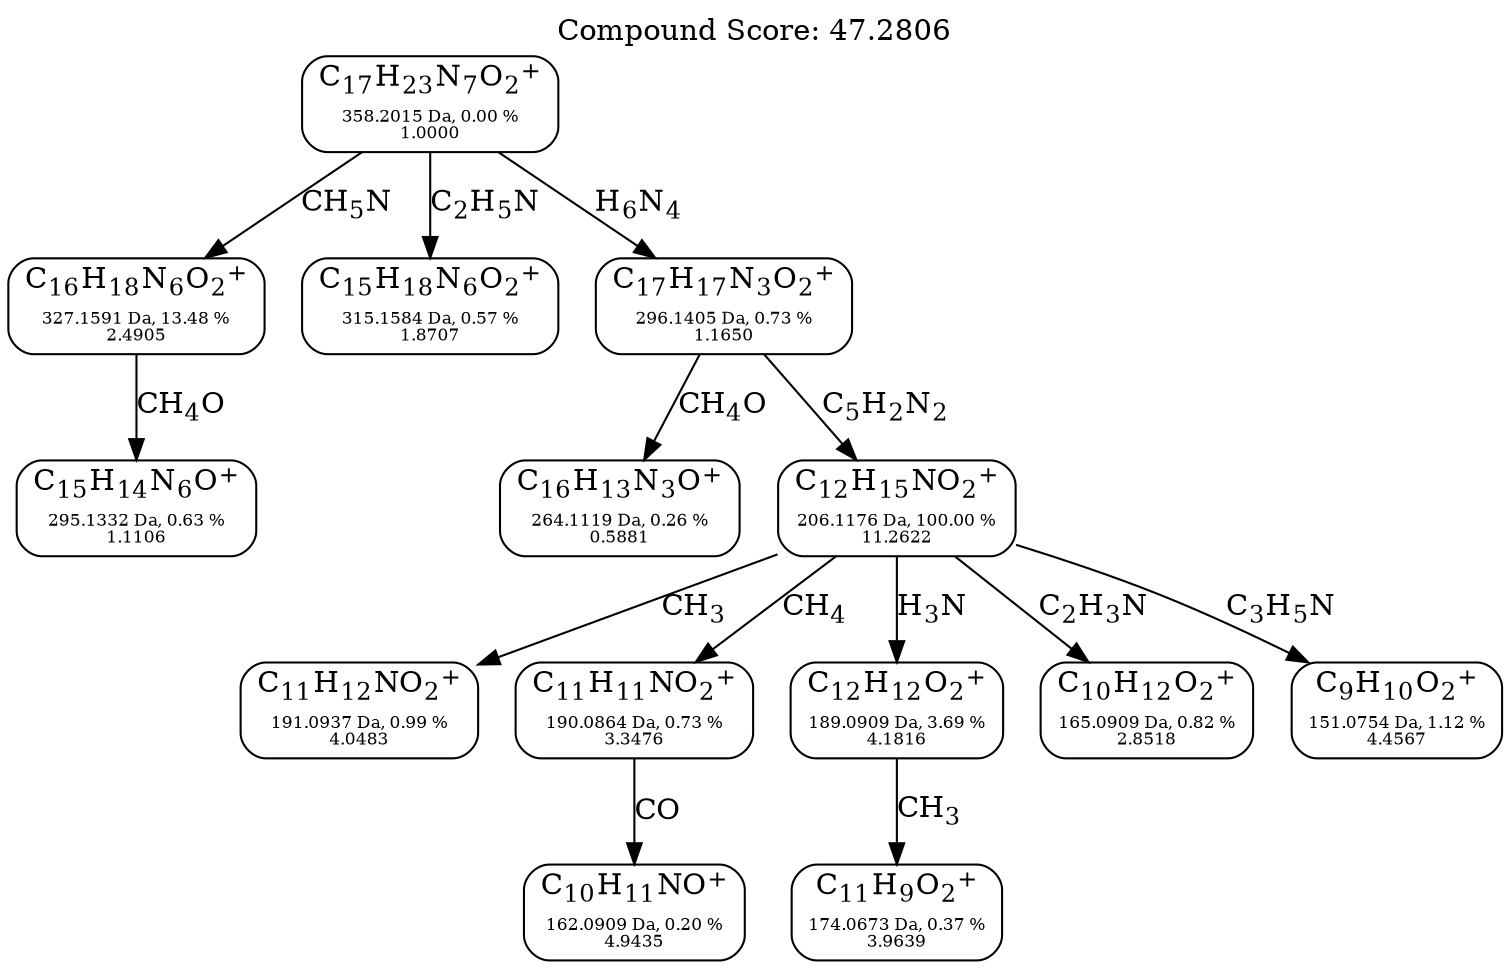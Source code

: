 strict digraph {
	node [shape=rect,style=rounded];
	labelloc="t";
	label="Compound Score: 47.2806";
	C17H24N7O2 [label=<C<SUB>17</SUB>H<SUB>23</SUB>N<SUB>7</SUB>O<SUB>2</SUB><SUP>+</SUP><FONT POINT-SIZE="8"><BR /> <BR />358.2015 Da, 0.00 %<BR />1.0000</FONT>>];
	C16H19N6O2 [label=<C<SUB>16</SUB>H<SUB>18</SUB>N<SUB>6</SUB>O<SUB>2</SUB><SUP>+</SUP><FONT POINT-SIZE="8"><BR /> <BR />327.1591 Da, 13.48 %<BR />2.4905</FONT>>];
	C15H19N6O2 [label=<C<SUB>15</SUB>H<SUB>18</SUB>N<SUB>6</SUB>O<SUB>2</SUB><SUP>+</SUP><FONT POINT-SIZE="8"><BR /> <BR />315.1584 Da, 0.57 %<BR />1.8707</FONT>>];
	C17H18N3O2 [label=<C<SUB>17</SUB>H<SUB>17</SUB>N<SUB>3</SUB>O<SUB>2</SUB><SUP>+</SUP><FONT POINT-SIZE="8"><BR /> <BR />296.1405 Da, 0.73 %<BR />1.1650</FONT>>];
	C15H15N6O [label=<C<SUB>15</SUB>H<SUB>14</SUB>N<SUB>6</SUB>O<SUP>+</SUP><FONT POINT-SIZE="8"><BR /> <BR />295.1332 Da, 0.63 %<BR />1.1106</FONT>>];
	C16H14N3O [label=<C<SUB>16</SUB>H<SUB>13</SUB>N<SUB>3</SUB>O<SUP>+</SUP><FONT POINT-SIZE="8"><BR /> <BR />264.1119 Da, 0.26 %<BR />0.5881</FONT>>];
	C12H16NO2 [label=<C<SUB>12</SUB>H<SUB>15</SUB>NO<SUB>2</SUB><SUP>+</SUP><FONT POINT-SIZE="8"><BR /> <BR />206.1176 Da, 100.00 %<BR />11.2622</FONT>>];
	C11H13NO2 [label=<C<SUB>11</SUB>H<SUB>12</SUB>NO<SUB>2</SUB><SUP>+</SUP><FONT POINT-SIZE="8"><BR /> <BR />191.0937 Da, 0.99 %<BR />4.0483</FONT>>];
	C11H12NO2 [label=<C<SUB>11</SUB>H<SUB>11</SUB>NO<SUB>2</SUB><SUP>+</SUP><FONT POINT-SIZE="8"><BR /> <BR />190.0864 Da, 0.73 %<BR />3.3476</FONT>>];
	C12H13O2 [label=<C<SUB>12</SUB>H<SUB>12</SUB>O<SUB>2</SUB><SUP>+</SUP><FONT POINT-SIZE="8"><BR /> <BR />189.0909 Da, 3.69 %<BR />4.1816</FONT>>];
	C11H10O2 [label=<C<SUB>11</SUB>H<SUB>9</SUB>O<SUB>2</SUB><SUP>+</SUP><FONT POINT-SIZE="8"><BR /> <BR />174.0673 Da, 0.37 %<BR />3.9639</FONT>>];
	C10H13O2 [label=<C<SUB>10</SUB>H<SUB>12</SUB>O<SUB>2</SUB><SUP>+</SUP><FONT POINT-SIZE="8"><BR /> <BR />165.0909 Da, 0.82 %<BR />2.8518</FONT>>];
	C10H12NO [label=<C<SUB>10</SUB>H<SUB>11</SUB>NO<SUP>+</SUP><FONT POINT-SIZE="8"><BR /> <BR />162.0909 Da, 0.20 %<BR />4.9435</FONT>>];
	C9H11O2 [label=<C<SUB>9</SUB>H<SUB>10</SUB>O<SUB>2</SUB><SUP>+</SUP><FONT POINT-SIZE="8"><BR /> <BR />151.0754 Da, 1.12 %<BR />4.4567</FONT>>];

	C17H24N7O2 -> C16H19N6O2 [label=<CH<SUB>5</SUB>N>];
	C17H24N7O2 -> C15H19N6O2 [label=<C<SUB>2</SUB>H<SUB>5</SUB>N>];
	C17H24N7O2 -> C17H18N3O2 [label=<H<SUB>6</SUB>N<SUB>4</SUB>>];
	C16H19N6O2 -> C15H15N6O [label=<CH<SUB>4</SUB>O>];
	C17H18N3O2 -> C16H14N3O [label=<CH<SUB>4</SUB>O>];
	C17H18N3O2 -> C12H16NO2 [label=<C<SUB>5</SUB>H<SUB>2</SUB>N<SUB>2</SUB>>];
	C12H16NO2 -> C11H13NO2 [label=<CH<SUB>3</SUB>>];
	C12H16NO2 -> C11H12NO2 [label=<CH<SUB>4</SUB>>];
	C12H16NO2 -> C12H13O2 [label=<H<SUB>3</SUB>N>];
	C12H13O2 -> C11H10O2 [label=<CH<SUB>3</SUB>>];
	C12H16NO2 -> C10H13O2 [label=<C<SUB>2</SUB>H<SUB>3</SUB>N>];
	C11H12NO2 -> C10H12NO [label=<CO>];
	C12H16NO2 -> C9H11O2 [label=<C<SUB>3</SUB>H<SUB>5</SUB>N>];
}